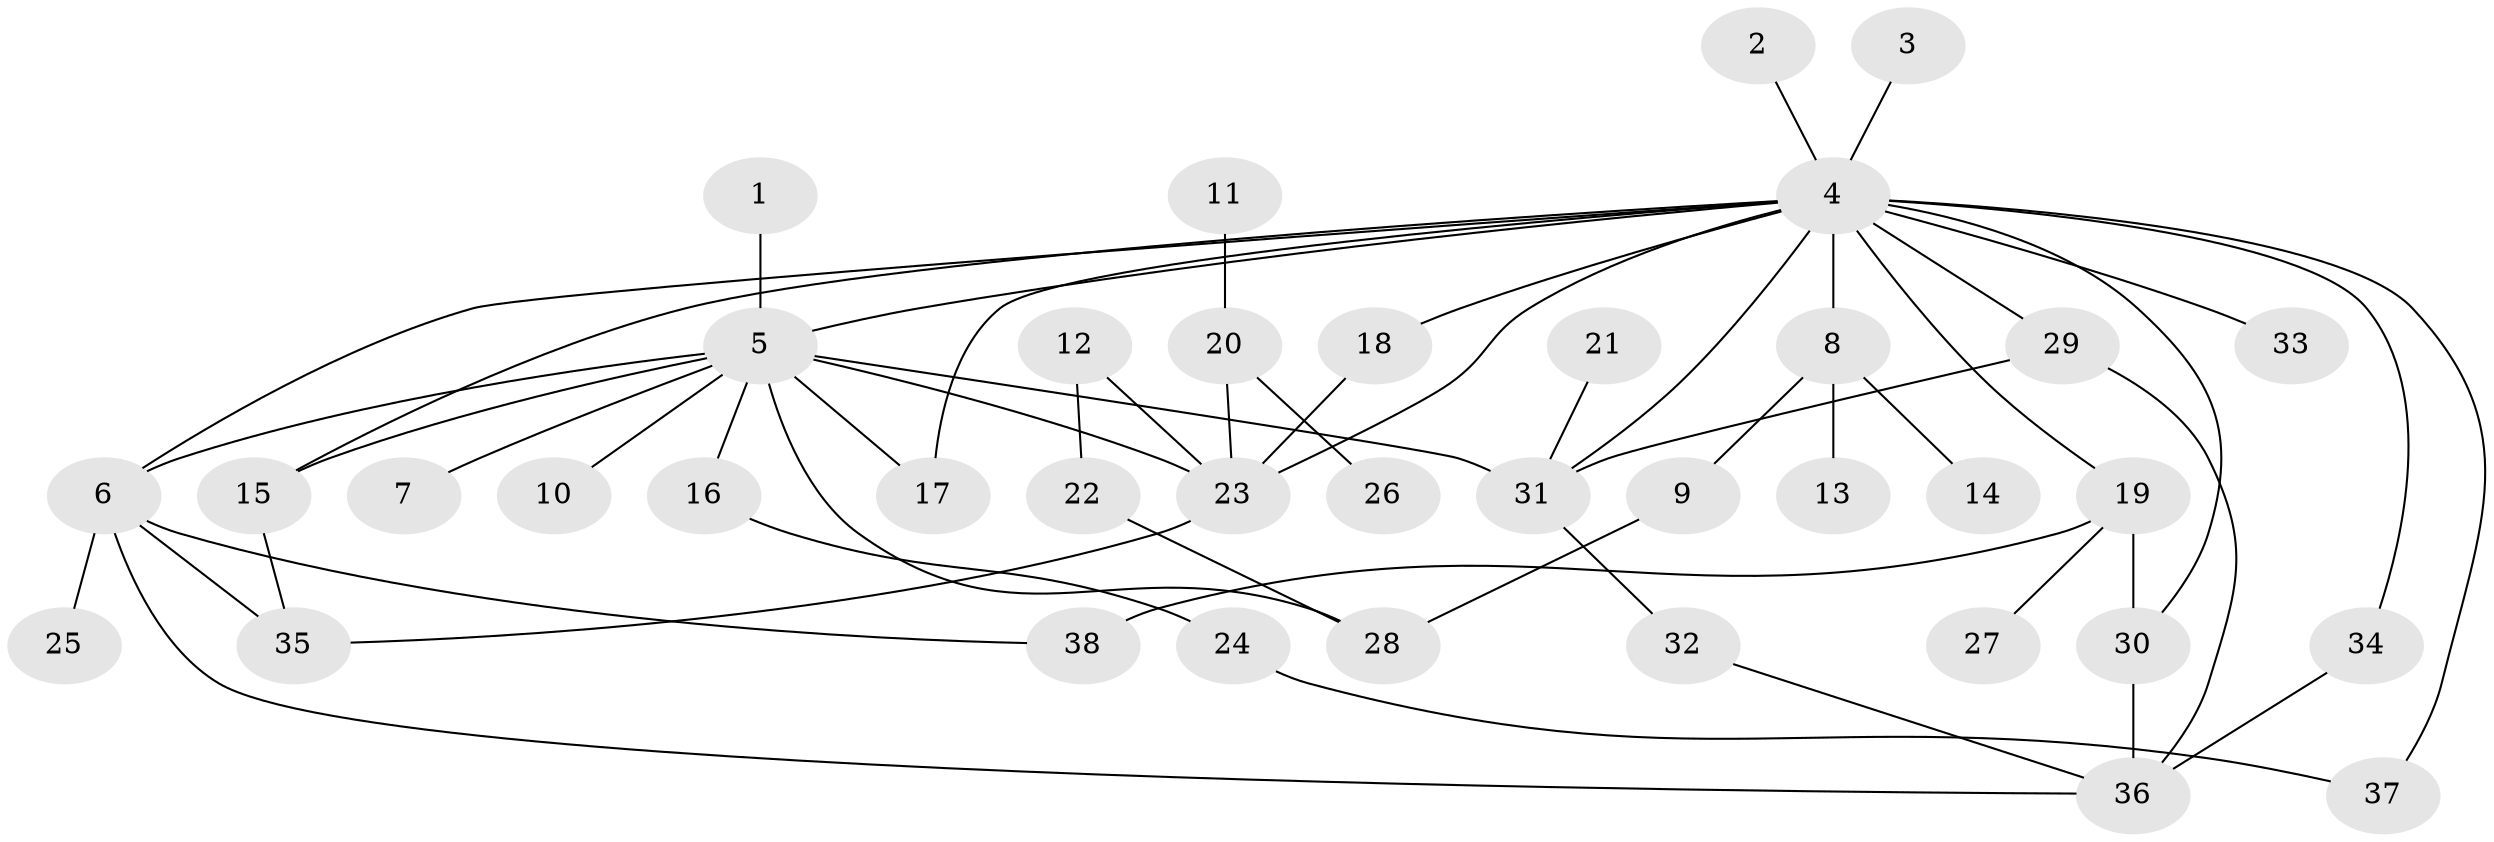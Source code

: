 // original degree distribution, {1: 0.48, 16: 0.013333333333333334, 23: 0.013333333333333334, 4: 0.04, 5: 0.08, 3: 0.09333333333333334, 8: 0.013333333333333334, 2: 0.22666666666666666, 6: 0.04}
// Generated by graph-tools (version 1.1) at 2025/01/03/09/25 03:01:55]
// undirected, 38 vertices, 55 edges
graph export_dot {
graph [start="1"]
  node [color=gray90,style=filled];
  1;
  2;
  3;
  4;
  5;
  6;
  7;
  8;
  9;
  10;
  11;
  12;
  13;
  14;
  15;
  16;
  17;
  18;
  19;
  20;
  21;
  22;
  23;
  24;
  25;
  26;
  27;
  28;
  29;
  30;
  31;
  32;
  33;
  34;
  35;
  36;
  37;
  38;
  1 -- 5 [weight=1.0];
  2 -- 4 [weight=1.0];
  3 -- 4 [weight=1.0];
  4 -- 5 [weight=1.0];
  4 -- 6 [weight=1.0];
  4 -- 8 [weight=1.0];
  4 -- 15 [weight=1.0];
  4 -- 17 [weight=1.0];
  4 -- 18 [weight=1.0];
  4 -- 19 [weight=1.0];
  4 -- 23 [weight=1.0];
  4 -- 29 [weight=2.0];
  4 -- 30 [weight=1.0];
  4 -- 31 [weight=1.0];
  4 -- 33 [weight=1.0];
  4 -- 34 [weight=1.0];
  4 -- 37 [weight=1.0];
  5 -- 6 [weight=1.0];
  5 -- 7 [weight=1.0];
  5 -- 10 [weight=1.0];
  5 -- 15 [weight=1.0];
  5 -- 16 [weight=1.0];
  5 -- 17 [weight=1.0];
  5 -- 23 [weight=1.0];
  5 -- 28 [weight=1.0];
  5 -- 31 [weight=1.0];
  6 -- 25 [weight=1.0];
  6 -- 35 [weight=1.0];
  6 -- 36 [weight=1.0];
  6 -- 38 [weight=1.0];
  8 -- 9 [weight=1.0];
  8 -- 13 [weight=1.0];
  8 -- 14 [weight=1.0];
  9 -- 28 [weight=1.0];
  11 -- 20 [weight=1.0];
  12 -- 22 [weight=1.0];
  12 -- 23 [weight=1.0];
  15 -- 35 [weight=1.0];
  16 -- 24 [weight=1.0];
  18 -- 23 [weight=1.0];
  19 -- 27 [weight=1.0];
  19 -- 30 [weight=1.0];
  19 -- 38 [weight=2.0];
  20 -- 23 [weight=1.0];
  20 -- 26 [weight=1.0];
  21 -- 31 [weight=1.0];
  22 -- 28 [weight=1.0];
  23 -- 35 [weight=1.0];
  24 -- 37 [weight=1.0];
  29 -- 31 [weight=1.0];
  29 -- 36 [weight=1.0];
  30 -- 36 [weight=1.0];
  31 -- 32 [weight=1.0];
  32 -- 36 [weight=1.0];
  34 -- 36 [weight=1.0];
}
